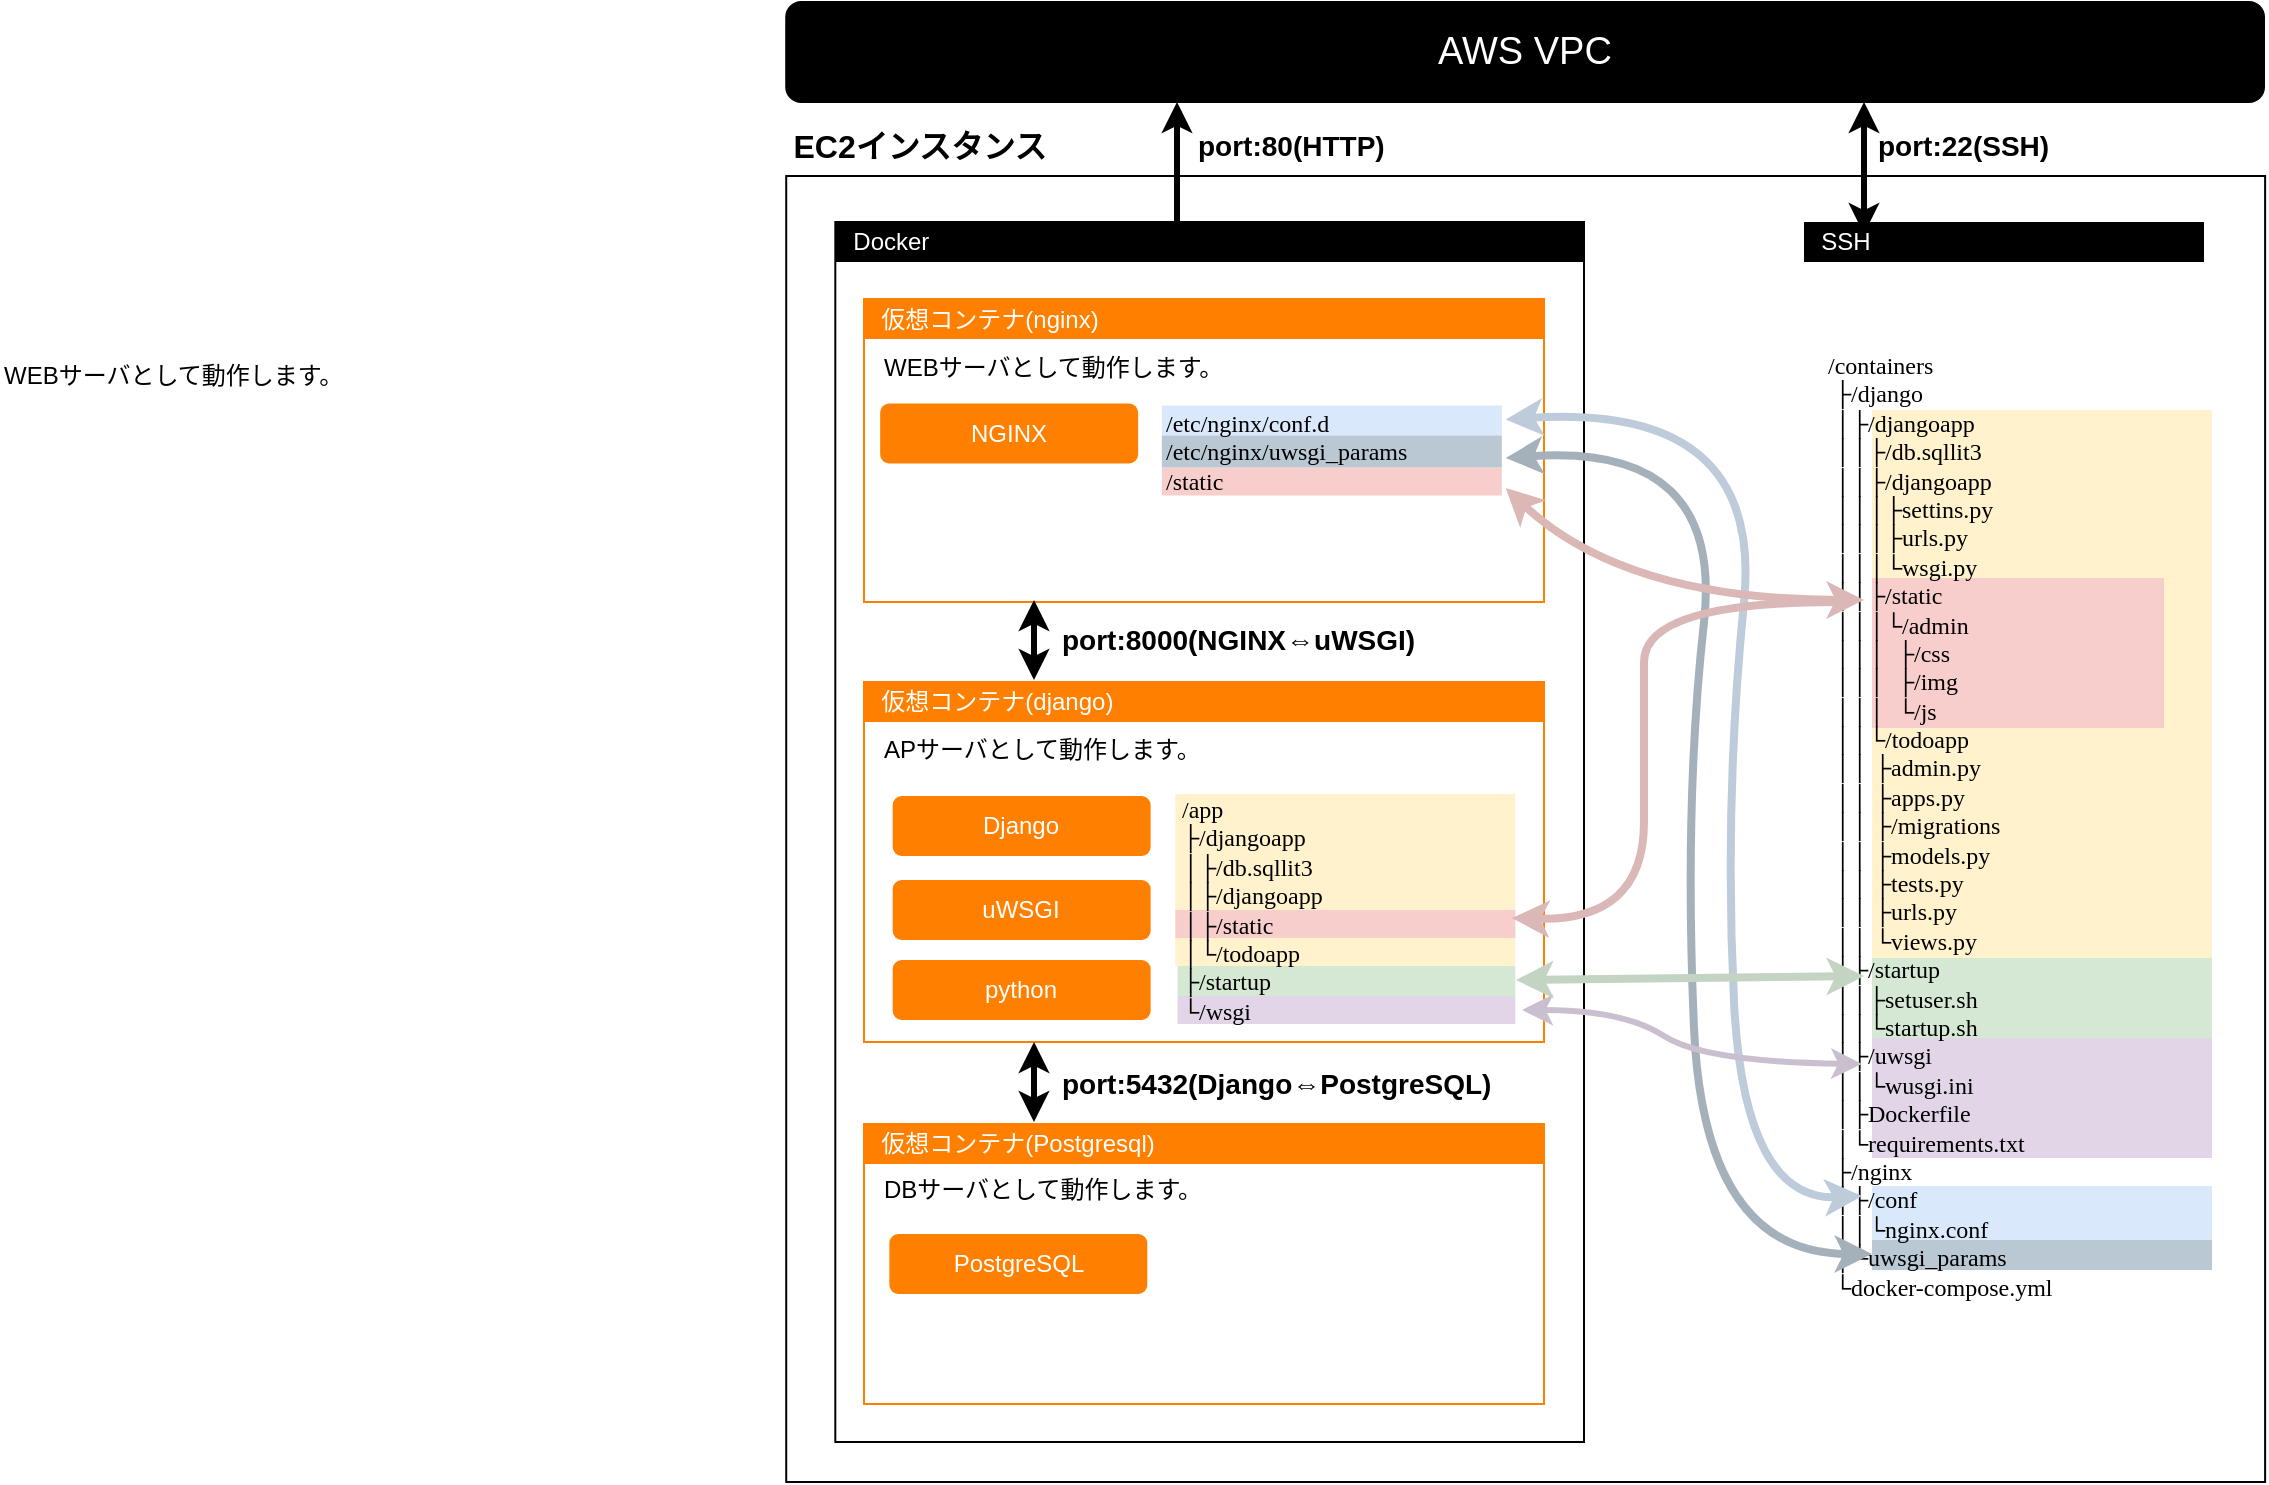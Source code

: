 <mxfile version="22.1.16" type="github">
  <diagram name="ページ1" id="ntLUQj3zXpR2GrfyCho_">
    <mxGraphModel dx="2053" dy="679" grid="1" gridSize="10" guides="1" tooltips="1" connect="1" arrows="1" fold="1" page="1" pageScale="1" pageWidth="827" pageHeight="1169" math="0" shadow="0">
      <root>
        <mxCell id="0" />
        <mxCell id="1" parent="0" />
        <mxCell id="PO0unFIX-wsbpKIqG6Li-25" value="" style="rounded=0;whiteSpace=wrap;html=1;" parent="1" vertex="1">
          <mxGeometry x="51.11" y="417" width="739.45" height="653" as="geometry" />
        </mxCell>
        <mxCell id="PO0unFIX-wsbpKIqG6Li-35" value="" style="rounded=0;whiteSpace=wrap;html=1;labelBackgroundColor=#CCE5FF;noLabel=1;fillColor=#d5e8d4;strokeColor=none;" parent="1" vertex="1">
          <mxGeometry x="594" y="808" width="170" height="40" as="geometry" />
        </mxCell>
        <mxCell id="PO0unFIX-wsbpKIqG6Li-46" value="EC2インスタンス" style="text;html=1;strokeColor=none;fillColor=none;align=center;verticalAlign=middle;whiteSpace=wrap;rounded=0;fontStyle=1;fontColor=#000000;fontSize=16;" parent="1" vertex="1">
          <mxGeometry x="51.11" y="387" width="134.45" height="30" as="geometry" />
        </mxCell>
        <mxCell id="PO0unFIX-wsbpKIqG6Li-61" value="" style="group" parent="1" vertex="1" connectable="0">
          <mxGeometry x="594" y="534" width="170" height="430" as="geometry" />
        </mxCell>
        <mxCell id="PO0unFIX-wsbpKIqG6Li-62" value="" style="rounded=0;whiteSpace=wrap;html=1;labelBackgroundColor=#CCE5FF;noLabel=1;fillColor=#bac8d3;strokeColor=none;" parent="PO0unFIX-wsbpKIqG6Li-61" vertex="1">
          <mxGeometry y="414" width="170" height="16" as="geometry" />
        </mxCell>
        <mxCell id="PO0unFIX-wsbpKIqG6Li-63" value="" style="rounded=0;whiteSpace=wrap;html=1;labelBackgroundColor=#CCE5FF;noLabel=1;fillColor=#fff2cc;strokeColor=none;" parent="PO0unFIX-wsbpKIqG6Li-61" vertex="1">
          <mxGeometry width="170" height="274" as="geometry" />
        </mxCell>
        <mxCell id="PO0unFIX-wsbpKIqG6Li-64" value="" style="rounded=0;whiteSpace=wrap;html=1;labelBackgroundColor=#CCE5FF;noLabel=1;fillColor=#dae8fc;strokeColor=none;" parent="PO0unFIX-wsbpKIqG6Li-61" vertex="1">
          <mxGeometry y="388" width="170" height="27" as="geometry" />
        </mxCell>
        <mxCell id="PO0unFIX-wsbpKIqG6Li-65" value="" style="rounded=0;whiteSpace=wrap;html=1;labelBackgroundColor=#CCE5FF;noLabel=1;fillColor=#e1d5e7;strokeColor=none;" parent="PO0unFIX-wsbpKIqG6Li-61" vertex="1">
          <mxGeometry y="314" width="170" height="60" as="geometry" />
        </mxCell>
        <mxCell id="PO0unFIX-wsbpKIqG6Li-67" value="" style="endArrow=classic;startArrow=classic;html=1;rounded=0;strokeWidth=3;" parent="1" edge="1">
          <mxGeometry width="50" height="50" relative="1" as="geometry">
            <mxPoint x="590" y="446" as="sourcePoint" />
            <mxPoint x="590" y="380" as="targetPoint" />
          </mxGeometry>
        </mxCell>
        <mxCell id="PO0unFIX-wsbpKIqG6Li-68" value="port:22(SSH)" style="text;html=1;strokeColor=none;fillColor=none;align=left;verticalAlign=middle;whiteSpace=wrap;rounded=0;fontSize=14;fontStyle=1" parent="1" vertex="1">
          <mxGeometry x="594.98" y="387" width="104" height="30" as="geometry" />
        </mxCell>
        <mxCell id="PO0unFIX-wsbpKIqG6Li-49" value="" style="endArrow=classic;startArrow=classic;html=1;rounded=0;exitX=0.25;exitY=0;exitDx=0;exitDy=0;strokeWidth=3;" parent="1" edge="1">
          <mxGeometry width="50" height="50" relative="1" as="geometry">
            <mxPoint x="246.5" y="469" as="sourcePoint" />
            <mxPoint x="246.5" y="380" as="targetPoint" />
          </mxGeometry>
        </mxCell>
        <mxCell id="PO0unFIX-wsbpKIqG6Li-50" value="port:80(HTTP)" style="text;html=1;strokeColor=none;fillColor=none;align=left;verticalAlign=middle;whiteSpace=wrap;rounded=0;fontSize=14;fontStyle=1" parent="1" vertex="1">
          <mxGeometry x="255" y="387" width="113" height="30" as="geometry" />
        </mxCell>
        <mxCell id="PO0unFIX-wsbpKIqG6Li-36" value="" style="rounded=0;whiteSpace=wrap;html=1;labelBackgroundColor=#CCE5FF;noLabel=1;fillColor=#f8cecc;strokeColor=none;" parent="1" vertex="1">
          <mxGeometry x="594" y="618" width="146" height="75" as="geometry" />
        </mxCell>
        <mxCell id="PO0unFIX-wsbpKIqG6Li-66" value="&lt;div&gt;/containers&lt;/div&gt;&lt;div&gt;&amp;nbsp;├/django&lt;/div&gt;&amp;nbsp;│├/djangoapp&lt;br&gt;&amp;nbsp;││├/db.sqllit3&lt;br&gt;&amp;nbsp;││├/djangoapp&lt;br style=&quot;border-color: var(--border-color);&quot;&gt;&amp;nbsp;│││├settins.py&lt;br style=&quot;border-color: var(--border-color);&quot;&gt;&amp;nbsp;│││├urls.py&lt;br style=&quot;border-color: var(--border-color);&quot;&gt;&amp;nbsp;│││└wsgi.py&lt;br&gt;&amp;nbsp;││├/static&lt;br&gt;&amp;nbsp;│││└/admin&lt;br style=&quot;border-color: var(--border-color);&quot;&gt;&amp;nbsp;│││&amp;nbsp; ├/css&lt;br style=&quot;border-color: var(--border-color);&quot;&gt;&amp;nbsp;│││&amp;nbsp; ├/img&lt;br style=&quot;border-color: var(--border-color);&quot;&gt;&amp;nbsp;│││&amp;nbsp; └/js&lt;br&gt;&amp;nbsp;││└/todoapp&lt;br&gt;&amp;nbsp;││ ├admin.py&lt;br&gt;&amp;nbsp;││ ├apps.py&lt;br&gt;&amp;nbsp;││ ├/migrations&lt;br&gt;&amp;nbsp;││ ├models.py&lt;br&gt;&amp;nbsp;││ ├tests.py&lt;br style=&quot;border-color: var(--border-color);&quot;&gt;&amp;nbsp;││ ├urls.py&lt;br style=&quot;border-color: var(--border-color);&quot;&gt;&amp;nbsp;││ └views.py&lt;br&gt;&lt;div&gt;&amp;nbsp;│├/startup&lt;/div&gt;&lt;div&gt;&amp;nbsp;││├setuser.sh&lt;/div&gt;&lt;div&gt;&amp;nbsp;││└startup.sh&lt;/div&gt;&lt;div&gt;&amp;nbsp;│├/uwsgi&lt;/div&gt;&lt;div&gt;&amp;nbsp;││└wusgi.ini&lt;/div&gt;&lt;div&gt;&amp;nbsp;│├Dockerfile&lt;/div&gt;&lt;div&gt;&amp;nbsp;│└requirements.txt&lt;/div&gt;&lt;div&gt;&amp;nbsp;├/nginx&lt;/div&gt;&lt;div&gt;&amp;nbsp;│├/conf&lt;/div&gt;&lt;div&gt;&amp;nbsp;││└nginx.conf&lt;/div&gt;&lt;div&gt;&lt;span style=&quot;background-color: initial;&quot;&gt;&amp;nbsp;│└uwsgi_params&lt;/span&gt;&lt;/div&gt;&lt;div&gt;&amp;nbsp;└docker-compose.yml&lt;/div&gt;" style="text;html=1;strokeColor=none;fillColor=none;align=left;verticalAlign=top;whiteSpace=wrap;rounded=0;fontFamily=Lucida Console;" parent="1" vertex="1">
          <mxGeometry x="570" y="498" width="200" height="491" as="geometry" />
        </mxCell>
        <mxCell id="FsDxIWnZCm4KXBWtry0k-14" value="AWS VPC" style="rounded=1;whiteSpace=wrap;html=1;fillColor=#000000;fontColor=#FFFFFF;fontSize=19;" vertex="1" parent="1">
          <mxGeometry x="51.11" y="330" width="738.89" height="50" as="geometry" />
        </mxCell>
        <mxCell id="FsDxIWnZCm4KXBWtry0k-20" value="" style="rounded=0;whiteSpace=wrap;html=1;" vertex="1" parent="1">
          <mxGeometry x="75.66" y="440" width="374.34" height="610" as="geometry" />
        </mxCell>
        <mxCell id="FsDxIWnZCm4KXBWtry0k-21" value="&amp;nbsp; Docker" style="text;html=1;strokeColor=none;fillColor=#000000;align=left;verticalAlign=middle;whiteSpace=wrap;rounded=0;fontSize=12;fontStyle=0;fontColor=#FFFFFF;" vertex="1" parent="1">
          <mxGeometry x="75.66" y="440" width="374.34" height="20" as="geometry" />
        </mxCell>
        <mxCell id="FsDxIWnZCm4KXBWtry0k-27" value="WEBサーバとして動作します。" style="text;html=1;strokeColor=none;fillColor=none;align=left;verticalAlign=top;whiteSpace=wrap;rounded=0;" vertex="1" parent="1">
          <mxGeometry x="-341.92" y="502.5" width="250" height="30" as="geometry" />
        </mxCell>
        <mxCell id="FsDxIWnZCm4KXBWtry0k-1" value="" style="rounded=0;whiteSpace=wrap;html=1;strokeColor=#FF8000;" vertex="1" parent="1">
          <mxGeometry x="90" y="478.5" width="340" height="151.5" as="geometry" />
        </mxCell>
        <mxCell id="FsDxIWnZCm4KXBWtry0k-2" value="&amp;nbsp; 仮想コンテナ(nginx)" style="text;html=1;strokeColor=none;fillColor=#FF8000;align=left;verticalAlign=middle;whiteSpace=wrap;rounded=0;fontSize=12;fontStyle=0;fontColor=#FFFFFF;" vertex="1" parent="1">
          <mxGeometry x="90" y="478.5" width="340" height="20" as="geometry" />
        </mxCell>
        <mxCell id="FsDxIWnZCm4KXBWtry0k-4" value="" style="rounded=0;whiteSpace=wrap;html=1;strokeColor=#FF8000;" vertex="1" parent="1">
          <mxGeometry x="90" y="670" width="340" height="180" as="geometry" />
        </mxCell>
        <mxCell id="FsDxIWnZCm4KXBWtry0k-7" value="" style="rounded=0;whiteSpace=wrap;html=1;strokeColor=#FF8000;" vertex="1" parent="1">
          <mxGeometry x="90" y="891" width="340" height="140" as="geometry" />
        </mxCell>
        <mxCell id="PO0unFIX-wsbpKIqG6Li-32" value="" style="rounded=0;whiteSpace=wrap;html=1;labelBackgroundColor=#CCE5FF;noLabel=1;fillColor=#f8cecc;strokeColor=none;" parent="1" vertex="1">
          <mxGeometry x="238.92" y="562.75" width="170" height="14" as="geometry" />
        </mxCell>
        <mxCell id="PO0unFIX-wsbpKIqG6Li-33" value="" style="rounded=0;whiteSpace=wrap;html=1;labelBackgroundColor=#CCE5FF;noLabel=1;fillColor=#dae8fc;strokeColor=none;" parent="1" vertex="1">
          <mxGeometry x="238.92" y="531.75" width="170" height="15" as="geometry" />
        </mxCell>
        <mxCell id="PO0unFIX-wsbpKIqG6Li-34" value="" style="rounded=0;whiteSpace=wrap;html=1;labelBackgroundColor=#CCE5FF;noLabel=1;fillColor=#bac8d3;strokeColor=none;" parent="1" vertex="1">
          <mxGeometry x="238.92" y="546.75" width="170" height="16" as="geometry" />
        </mxCell>
        <mxCell id="PO0unFIX-wsbpKIqG6Li-47" value="" style="endArrow=classic;startArrow=classic;html=1;rounded=0;entryX=0.25;entryY=1;entryDx=0;entryDy=0;exitX=0.25;exitY=0;exitDx=0;exitDy=0;strokeWidth=3;" parent="1" edge="1">
          <mxGeometry width="50" height="50" relative="1" as="geometry">
            <mxPoint x="175" y="669" as="sourcePoint" />
            <mxPoint x="175" y="629" as="targetPoint" />
          </mxGeometry>
        </mxCell>
        <mxCell id="PO0unFIX-wsbpKIqG6Li-51" value="port:8000(NGINX⇔uWSGI)" style="text;html=1;strokeColor=none;fillColor=none;align=left;verticalAlign=middle;whiteSpace=wrap;rounded=0;fontSize=14;fontStyle=1" parent="1" vertex="1">
          <mxGeometry x="187" y="634" width="193" height="30" as="geometry" />
        </mxCell>
        <mxCell id="PO0unFIX-wsbpKIqG6Li-53" value="&lt;div&gt;&lt;span style=&quot;background-color: initial;&quot;&gt;/etc/nginx/conf.d&lt;/span&gt;&lt;br&gt;&lt;/div&gt;&lt;div&gt;/etc/nginx/uwsgi_params&lt;/div&gt;&lt;div&gt;/static&lt;/div&gt;" style="text;html=1;strokeColor=none;fillColor=none;align=left;verticalAlign=top;whiteSpace=wrap;rounded=0;fontFamily=Lucida Console;" parent="1" vertex="1">
          <mxGeometry x="238.92" y="526.75" width="160" height="55" as="geometry" />
        </mxCell>
        <mxCell id="FsDxIWnZCm4KXBWtry0k-8" value="&amp;nbsp; 仮想コンテナ(Postgresql)" style="text;html=1;strokeColor=none;fillColor=#FF8000;align=left;verticalAlign=middle;whiteSpace=wrap;rounded=0;fontSize=12;fontStyle=0;fontColor=#FFFFFF;" vertex="1" parent="1">
          <mxGeometry x="90" y="891" width="340" height="20" as="geometry" />
        </mxCell>
        <mxCell id="FsDxIWnZCm4KXBWtry0k-5" value="&amp;nbsp; 仮想コンテナ(django)" style="text;html=1;strokeColor=none;fillColor=#FF8000;align=left;verticalAlign=middle;whiteSpace=wrap;rounded=0;fontSize=12;fontStyle=0;fontColor=#FFFFFF;" vertex="1" parent="1">
          <mxGeometry x="90" y="670" width="340" height="20" as="geometry" />
        </mxCell>
        <mxCell id="PO0unFIX-wsbpKIqG6Li-48" value="" style="endArrow=classic;startArrow=classic;html=1;rounded=0;entryX=0.25;entryY=1;entryDx=0;entryDy=0;exitX=0.25;exitY=0;exitDx=0;exitDy=0;strokeWidth=3;" parent="1" edge="1">
          <mxGeometry width="50" height="50" relative="1" as="geometry">
            <mxPoint x="175" y="890" as="sourcePoint" />
            <mxPoint x="175" y="850" as="targetPoint" />
          </mxGeometry>
        </mxCell>
        <mxCell id="PO0unFIX-wsbpKIqG6Li-52" value="port:5432(Django⇔PostgreSQL)" style="text;html=1;strokeColor=none;fillColor=none;align=left;verticalAlign=middle;whiteSpace=wrap;rounded=0;fontSize=14;fontStyle=1" parent="1" vertex="1">
          <mxGeometry x="187" y="856" width="233" height="30" as="geometry" />
        </mxCell>
        <mxCell id="PO0unFIX-wsbpKIqG6Li-27" value="" style="group" parent="1" vertex="1" connectable="0">
          <mxGeometry x="245.66" y="726" width="170" height="115" as="geometry" />
        </mxCell>
        <mxCell id="PO0unFIX-wsbpKIqG6Li-28" value="" style="rounded=0;whiteSpace=wrap;html=1;labelBackgroundColor=#CCE5FF;noLabel=1;fillColor=#d5e8d4;strokeColor=none;" parent="PO0unFIX-wsbpKIqG6Li-27" vertex="1">
          <mxGeometry x="1.091" y="86" width="168.909" height="15" as="geometry" />
        </mxCell>
        <mxCell id="PO0unFIX-wsbpKIqG6Li-29" value="" style="rounded=0;whiteSpace=wrap;html=1;labelBackgroundColor=#CCE5FF;noLabel=1;fillColor=#e1d5e7;strokeColor=none;" parent="PO0unFIX-wsbpKIqG6Li-27" vertex="1">
          <mxGeometry x="1.091" y="101" width="168.909" height="14" as="geometry" />
        </mxCell>
        <mxCell id="PO0unFIX-wsbpKIqG6Li-30" value="" style="rounded=0;whiteSpace=wrap;html=1;labelBackgroundColor=#CCE5FF;noLabel=1;fillColor=#fff2cc;strokeColor=none;" parent="PO0unFIX-wsbpKIqG6Li-27" vertex="1">
          <mxGeometry width="170.0" height="86" as="geometry" />
        </mxCell>
        <mxCell id="PO0unFIX-wsbpKIqG6Li-31" value="" style="rounded=0;whiteSpace=wrap;html=1;labelBackgroundColor=#CCE5FF;noLabel=1;fillColor=#f8cecc;strokeColor=none;" parent="1" vertex="1">
          <mxGeometry x="245.66" y="784" width="170" height="14" as="geometry" />
        </mxCell>
        <mxCell id="PO0unFIX-wsbpKIqG6Li-54" value="&lt;div&gt;&lt;span style=&quot;background-color: initial;&quot;&gt;/app&lt;/span&gt;&lt;br&gt;&lt;/div&gt;├/djangoapp&lt;br&gt;│├/db.sqllit3&lt;br&gt;│├/djangoapp&lt;br style=&quot;border-color: var(--border-color);&quot;&gt;│├/static&lt;br&gt;│└/todoapp&lt;br&gt;&lt;span style=&quot;background-color: initial;&quot;&gt;├/startup&lt;/span&gt;&lt;br&gt;└&lt;span style=&quot;background-color: initial;&quot;&gt;/wsgi&lt;/span&gt;&lt;br&gt;&lt;div&gt;&lt;br&gt;&lt;/div&gt;" style="text;html=1;strokeColor=none;fillColor=none;align=left;verticalAlign=top;whiteSpace=wrap;rounded=0;fontFamily=Lucida Console;" parent="1" vertex="1">
          <mxGeometry x="246.5" y="720" width="130" height="140" as="geometry" />
        </mxCell>
        <mxCell id="PO0unFIX-wsbpKIqG6Li-39" value="NGINX" style="rounded=1;whiteSpace=wrap;html=1;fillColor=#FF8000;fontColor=#FFFFFF;strokeColor=none;" parent="1" vertex="1">
          <mxGeometry x="98.08" y="530.75" width="128.984" height="30" as="geometry" />
        </mxCell>
        <mxCell id="PO0unFIX-wsbpKIqG6Li-42" value="PostgreSQL" style="rounded=1;whiteSpace=wrap;html=1;fillColor=#FF8000;fontColor=#FFFFFF;strokeColor=none;" parent="1" vertex="1">
          <mxGeometry x="102.676" y="946" width="128.984" height="30" as="geometry" />
        </mxCell>
        <mxCell id="PO0unFIX-wsbpKIqG6Li-38" value="Django" style="rounded=1;whiteSpace=wrap;html=1;fontColor=#FFFFFF;strokeColor=none;fillColor=#FF8000;" parent="1" vertex="1">
          <mxGeometry x="104.336" y="727" width="128.984" height="30" as="geometry" />
        </mxCell>
        <mxCell id="PO0unFIX-wsbpKIqG6Li-40" value="uWSGI" style="rounded=1;whiteSpace=wrap;html=1;fillColor=#FF8000;fontColor=#FFFFFF;strokeColor=none;" parent="1" vertex="1">
          <mxGeometry x="104.336" y="769" width="128.984" height="30" as="geometry" />
        </mxCell>
        <mxCell id="PO0unFIX-wsbpKIqG6Li-41" value="python" style="rounded=1;whiteSpace=wrap;html=1;fillColor=#FF8000;fontColor=#FFFFFF;strokeColor=none;" parent="1" vertex="1">
          <mxGeometry x="104.336" y="809" width="128.984" height="30" as="geometry" />
        </mxCell>
        <mxCell id="FsDxIWnZCm4KXBWtry0k-11" value="WEBサーバとして動作します。" style="text;html=1;strokeColor=none;fillColor=none;align=left;verticalAlign=top;whiteSpace=wrap;rounded=0;" vertex="1" parent="1">
          <mxGeometry x="98.08" y="498.5" width="250" height="30" as="geometry" />
        </mxCell>
        <mxCell id="FsDxIWnZCm4KXBWtry0k-12" value="APサーバとして動作します。" style="text;html=1;strokeColor=none;fillColor=none;align=left;verticalAlign=top;whiteSpace=wrap;rounded=0;" vertex="1" parent="1">
          <mxGeometry x="98.08" y="690" width="250" height="30" as="geometry" />
        </mxCell>
        <mxCell id="FsDxIWnZCm4KXBWtry0k-13" value="DBサーバとして動作します。" style="text;html=1;strokeColor=none;fillColor=none;align=left;verticalAlign=top;whiteSpace=wrap;rounded=0;" vertex="1" parent="1">
          <mxGeometry x="98.08" y="910" width="250" height="30" as="geometry" />
        </mxCell>
        <mxCell id="PO0unFIX-wsbpKIqG6Li-55" value="" style="curved=1;endArrow=classic;html=1;rounded=0;exitX=0;exitY=0.5;exitDx=0;exitDy=0;entryX=1;entryY=0.5;entryDx=0;entryDy=0;strokeColor=#A5B1BA;strokeWidth=4;startArrow=classic;startFill=1;" parent="1" source="PO0unFIX-wsbpKIqG6Li-62" edge="1">
          <mxGeometry width="50" height="50" relative="1" as="geometry">
            <mxPoint x="504" y="952" as="sourcePoint" />
            <mxPoint x="410.84" y="558" as="targetPoint" />
            <Array as="points">
              <mxPoint x="510" y="956" />
              <mxPoint x="500" y="730" />
              <mxPoint x="520" y="550" />
            </Array>
          </mxGeometry>
        </mxCell>
        <mxCell id="PO0unFIX-wsbpKIqG6Li-56" value="" style="curved=1;endArrow=classic;html=1;rounded=0;entryX=1;entryY=0.25;entryDx=0;entryDy=0;strokeColor=#BECBDB;strokeWidth=4;startArrow=classic;startFill=1;" parent="1" edge="1">
          <mxGeometry width="50" height="50" relative="1" as="geometry">
            <mxPoint x="589" y="927" as="sourcePoint" />
            <mxPoint x="410.84" y="538.75" as="targetPoint" />
            <Array as="points">
              <mxPoint x="530" y="930" />
              <mxPoint x="520" y="730" />
              <mxPoint x="540" y="530" />
            </Array>
          </mxGeometry>
        </mxCell>
        <mxCell id="PO0unFIX-wsbpKIqG6Li-57" value="" style="curved=1;endArrow=classic;html=1;rounded=0;entryX=1;entryY=0.5;entryDx=0;entryDy=0;strokeColor=#DBB8B6;strokeWidth=4;startArrow=classic;startFill=1;" parent="1" edge="1">
          <mxGeometry width="50" height="50" relative="1" as="geometry">
            <mxPoint x="590" y="629" as="sourcePoint" />
            <mxPoint x="410.84" y="573" as="targetPoint" />
            <Array as="points">
              <mxPoint x="470" y="629" />
            </Array>
          </mxGeometry>
        </mxCell>
        <mxCell id="PO0unFIX-wsbpKIqG6Li-58" value="" style="curved=1;endArrow=classic;html=1;rounded=0;entryX=1;entryY=0.5;entryDx=0;entryDy=0;strokeColor=#dab8b7;strokeWidth=4;" parent="1" edge="1">
          <mxGeometry width="50" height="50" relative="1" as="geometry">
            <mxPoint x="576" y="630" as="sourcePoint" />
            <mxPoint x="414" y="788" as="targetPoint" />
            <Array as="points">
              <mxPoint x="480" y="630" />
              <mxPoint x="480" y="690" />
              <mxPoint x="480" y="790" />
            </Array>
          </mxGeometry>
        </mxCell>
        <mxCell id="PO0unFIX-wsbpKIqG6Li-59" value="" style="curved=1;endArrow=classic;html=1;rounded=0;strokeColor=#C3D4C2;strokeWidth=4;startArrow=classic;startFill=1;" parent="1" edge="1">
          <mxGeometry width="50" height="50" relative="1" as="geometry">
            <mxPoint x="590" y="817" as="sourcePoint" />
            <mxPoint x="416" y="819" as="targetPoint" />
          </mxGeometry>
        </mxCell>
        <mxCell id="PO0unFIX-wsbpKIqG6Li-60" value="" style="curved=1;endArrow=classic;html=1;rounded=0;strokeColor=#CABFCF;strokeWidth=3;startArrow=classic;startFill=1;endFill=1;" parent="1" edge="1">
          <mxGeometry width="50" height="50" relative="1" as="geometry">
            <mxPoint x="589" y="861" as="sourcePoint" />
            <mxPoint x="419" y="834" as="targetPoint" />
            <Array as="points">
              <mxPoint x="510" y="860" />
              <mxPoint x="470" y="834" />
            </Array>
          </mxGeometry>
        </mxCell>
        <mxCell id="FsDxIWnZCm4KXBWtry0k-28" value="&amp;nbsp; SSH" style="text;html=1;strokeColor=none;fillColor=#000000;align=left;verticalAlign=middle;whiteSpace=wrap;rounded=0;fontSize=12;fontStyle=0;fontColor=#FFFFFF;" vertex="1" parent="1">
          <mxGeometry x="560" y="440" width="200" height="20" as="geometry" />
        </mxCell>
      </root>
    </mxGraphModel>
  </diagram>
</mxfile>
